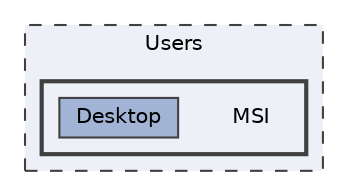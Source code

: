 digraph "C:/Users/MSI"
{
 // LATEX_PDF_SIZE
  bgcolor="transparent";
  edge [fontname=Helvetica,fontsize=10,labelfontname=Helvetica,labelfontsize=10];
  node [fontname=Helvetica,fontsize=10,shape=box,height=0.2,width=0.4];
  compound=true
  subgraph clusterdir_d522931ffa1371640980b621734a4381 {
    graph [ bgcolor="#edf0f7", pencolor="grey25", label="Users", fontname=Helvetica,fontsize=10 style="filled,dashed", URL="dir_d522931ffa1371640980b621734a4381.html",tooltip=""]
  subgraph clusterdir_3665db967b5c8915f22add8a687303cd {
    graph [ bgcolor="#edf0f7", pencolor="grey25", label="", fontname=Helvetica,fontsize=10 style="filled,bold", URL="dir_3665db967b5c8915f22add8a687303cd.html",tooltip=""]
    dir_3665db967b5c8915f22add8a687303cd [shape=plaintext, label="MSI"];
  dir_f31953f0d5943bf58ef797472ceb8f52 [label="Desktop", fillcolor="#a2b4d6", color="grey25", style="filled", URL="dir_f31953f0d5943bf58ef797472ceb8f52.html",tooltip=""];
  }
  }
}
